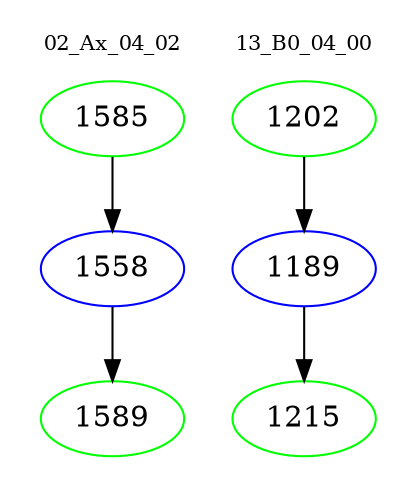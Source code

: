 digraph{
subgraph cluster_0 {
color = white
label = "02_Ax_04_02";
fontsize=10;
T0_1585 [label="1585", color="green"]
T0_1585 -> T0_1558 [color="black"]
T0_1558 [label="1558", color="blue"]
T0_1558 -> T0_1589 [color="black"]
T0_1589 [label="1589", color="green"]
}
subgraph cluster_1 {
color = white
label = "13_B0_04_00";
fontsize=10;
T1_1202 [label="1202", color="green"]
T1_1202 -> T1_1189 [color="black"]
T1_1189 [label="1189", color="blue"]
T1_1189 -> T1_1215 [color="black"]
T1_1215 [label="1215", color="green"]
}
}
